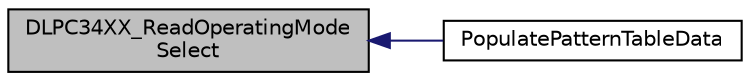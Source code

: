 digraph "DLPC34XX_ReadOperatingModeSelect"
{
 // INTERACTIVE_SVG=YES
  edge [fontname="Helvetica",fontsize="10",labelfontname="Helvetica",labelfontsize="10"];
  node [fontname="Helvetica",fontsize="10",shape=record];
  rankdir="LR";
  Node1 [label="DLPC34XX_ReadOperatingMode\lSelect",height=0.2,width=0.4,color="black", fillcolor="grey75", style="filled", fontcolor="black"];
  Node1 -> Node2 [dir="back",color="midnightblue",fontsize="10",style="solid",fontname="Helvetica"];
  Node2 [label="PopulatePatternTableData",height=0.2,width=0.4,color="black", fillcolor="white", style="filled",URL="$dlpc347x__samples_8c.html#a05763d44aaff7d0f837f4bb22b39dc0f"];
}

